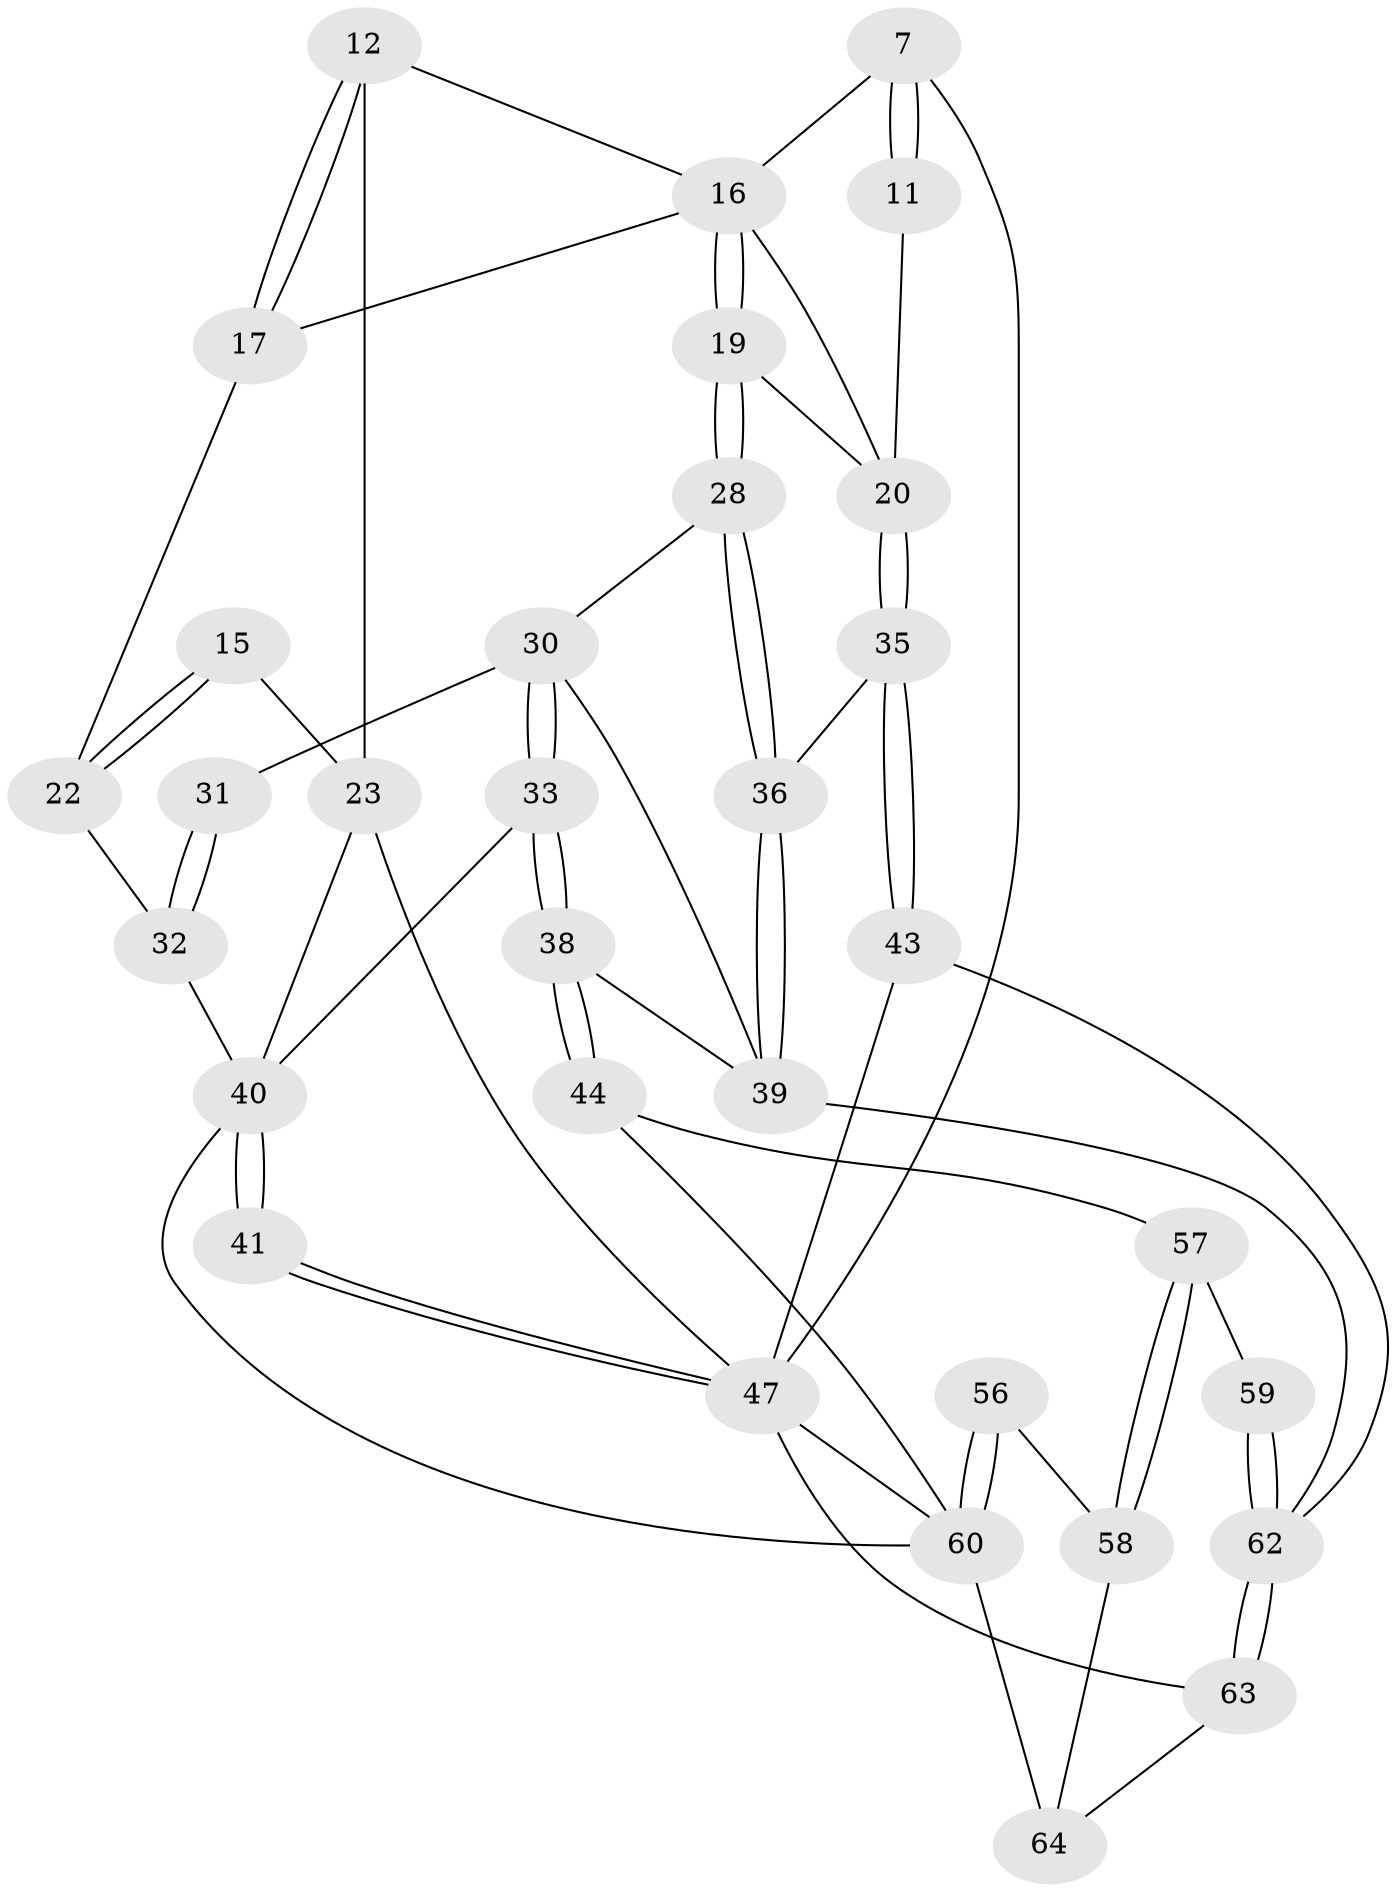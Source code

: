 // original degree distribution, {3: 0.03125, 6: 0.203125, 5: 0.53125, 4: 0.234375}
// Generated by graph-tools (version 1.1) at 2025/01/03/09/25 05:01:26]
// undirected, 32 vertices, 71 edges
graph export_dot {
graph [start="1"]
  node [color=gray90,style=filled];
  7 [pos="+0.8126492181806241+0.05859668527219653",super="+2"];
  11 [pos="+1+0"];
  12 [pos="+0.48548152326714966+0.19714731906780159",super="+10"];
  15 [pos="+0.25767217345406956+0.18289150028095075"];
  16 [pos="+0.6204014358777887+0.20560975730450837",super="+9"];
  17 [pos="+0.5001626159870678+0.25567182590080306"];
  19 [pos="+0.6862854811632891+0.4035676787697148"];
  20 [pos="+1+0.34202221431866553",super="+18"];
  22 [pos="+0.29273758293004476+0.23376452888621657",super="+21"];
  23 [pos="+0+0.34778180385679347",super="+14"];
  28 [pos="+0.6860519209500249+0.40375579470839135"];
  30 [pos="+0.6167128317312974+0.40987345167887024",super="+29"];
  31 [pos="+0.504068022627176+0.3165955320565805"];
  32 [pos="+0.4989185136088496+0.2932637679250287",super="+25"];
  33 [pos="+0.5260399866443249+0.5375142505392482"];
  35 [pos="+1+0.4909644274769541"];
  36 [pos="+0.824482070446208+0.6273356879253871"];
  38 [pos="+0.5526860835053589+0.637928762983226"];
  39 [pos="+0.786436086283681+0.6803437510612304",super="+37"];
  40 [pos="+0.3419857900685322+0.6816067436957647",super="+34+26+27"];
  41 [pos="+0+0.7079720093600049"];
  43 [pos="+1+1"];
  44 [pos="+0.5165646524045275+0.7208970142965954"];
  47 [pos="+0+1",super="+3+42"];
  56 [pos="+0.4087302471641261+0.8413882710724787",super="+55"];
  57 [pos="+0.606050850073517+0.8790414157853895",super="+51"];
  58 [pos="+0.5371679659146364+0.8876184343745338"];
  59 [pos="+0.6682865109351027+0.9121304317675756",super="+50"];
  60 [pos="+0.4009661795837205+0.8703750274947105",super="+54+52"];
  62 [pos="+0.6926799143538559+0.9371983267124764",super="+49"];
  63 [pos="+0.6420004395090473+1"];
  64 [pos="+0.49223892643581973+1",super="+61"];
  7 -- 11 [weight=2];
  7 -- 11;
  7 -- 47 [weight=2];
  7 -- 16;
  11 -- 20;
  12 -- 17;
  12 -- 17;
  12 -- 23 [weight=2];
  12 -- 16;
  15 -- 22;
  15 -- 22;
  15 -- 23 [weight=2];
  16 -- 17;
  16 -- 19;
  16 -- 19;
  16 -- 20;
  17 -- 22;
  19 -- 28;
  19 -- 28;
  19 -- 20;
  20 -- 35;
  20 -- 35;
  22 -- 32 [weight=2];
  23 -- 47 [weight=2];
  23 -- 40;
  28 -- 36;
  28 -- 36;
  28 -- 30;
  30 -- 31;
  30 -- 33;
  30 -- 33;
  30 -- 39;
  31 -- 32 [weight=2];
  31 -- 32;
  32 -- 40;
  33 -- 38;
  33 -- 38;
  33 -- 40;
  35 -- 36;
  35 -- 43;
  35 -- 43;
  36 -- 39;
  36 -- 39;
  38 -- 44;
  38 -- 44;
  38 -- 39;
  39 -- 62;
  40 -- 41 [weight=2];
  40 -- 41;
  40 -- 60;
  41 -- 47;
  41 -- 47;
  43 -- 47;
  43 -- 62;
  44 -- 57;
  44 -- 60;
  47 -- 63;
  47 -- 60;
  56 -- 60 [weight=3];
  56 -- 60;
  56 -- 58;
  57 -- 58;
  57 -- 58;
  57 -- 59 [weight=2];
  58 -- 64;
  59 -- 62 [weight=2];
  59 -- 62;
  60 -- 64 [weight=2];
  62 -- 63;
  62 -- 63;
  63 -- 64;
}
